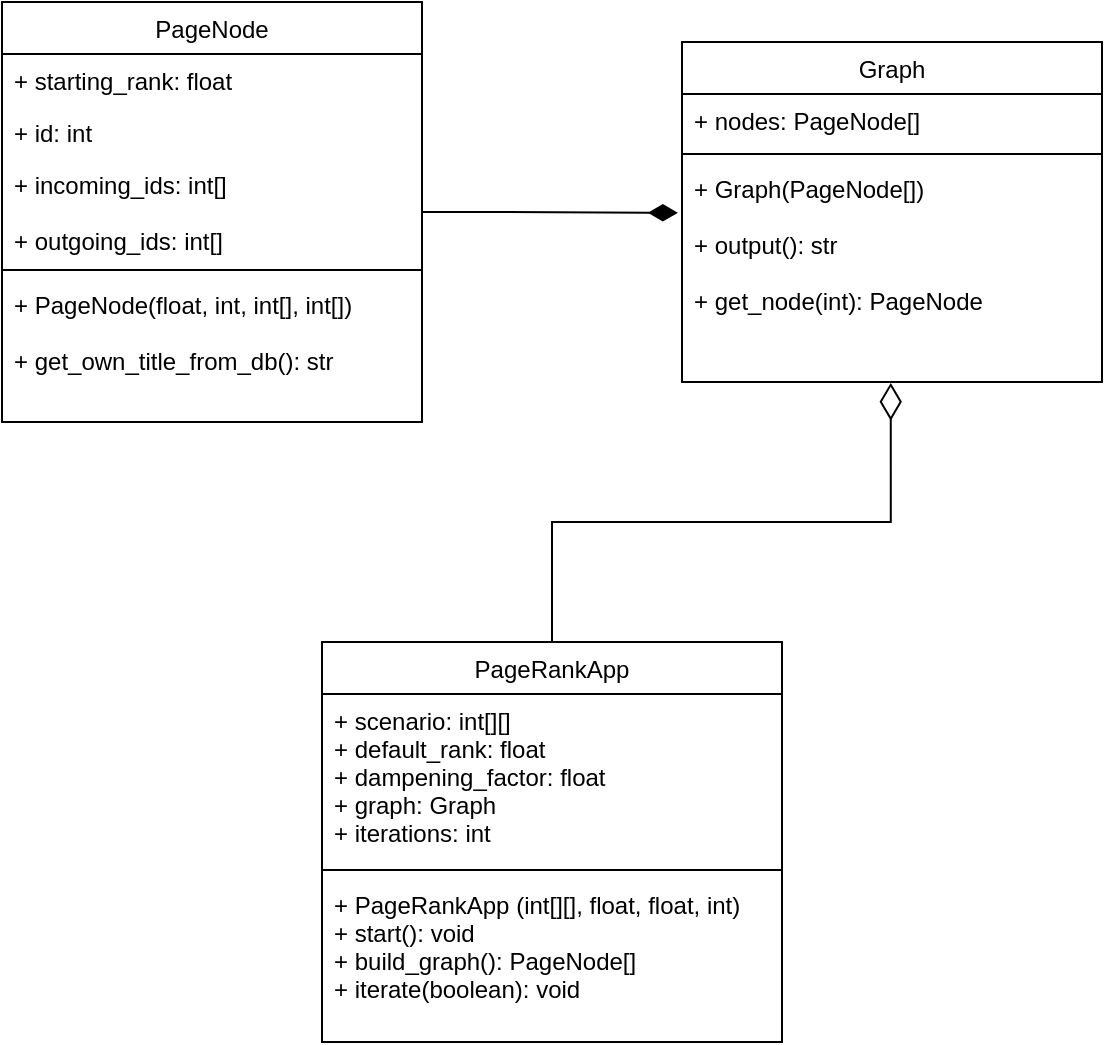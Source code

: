<mxfile version="15.4.0" type="device"><diagram id="9vl9HjF2mJL4dTLJ2h-M" name="Page-1"><mxGraphModel dx="976" dy="623" grid="1" gridSize="10" guides="1" tooltips="1" connect="1" arrows="1" fold="1" page="1" pageScale="1" pageWidth="850" pageHeight="1100" math="0" shadow="0"><root><mxCell id="0"/><mxCell id="1" parent="0"/><mxCell id="sRWbkkd1NUo54LiGsahJ-1" value="PageNode" style="swimlane;fontStyle=0;align=center;verticalAlign=top;childLayout=stackLayout;horizontal=1;startSize=26;horizontalStack=0;resizeParent=1;resizeLast=0;collapsible=1;marginBottom=0;rounded=0;shadow=0;strokeWidth=1;" parent="1" vertex="1"><mxGeometry x="110" y="120" width="210" height="210" as="geometry"><mxRectangle x="230" y="140" width="160" height="26" as="alternateBounds"/></mxGeometry></mxCell><mxCell id="sRWbkkd1NUo54LiGsahJ-2" value="+ starting_rank: float" style="text;align=left;verticalAlign=top;spacingLeft=4;spacingRight=4;overflow=hidden;rotatable=0;points=[[0,0.5],[1,0.5]];portConstraint=eastwest;" parent="sRWbkkd1NUo54LiGsahJ-1" vertex="1"><mxGeometry y="26" width="210" height="26" as="geometry"/></mxCell><mxCell id="sRWbkkd1NUo54LiGsahJ-3" value="+ id: int" style="text;align=left;verticalAlign=top;spacingLeft=4;spacingRight=4;overflow=hidden;rotatable=0;points=[[0,0.5],[1,0.5]];portConstraint=eastwest;rounded=0;shadow=0;html=0;" parent="sRWbkkd1NUo54LiGsahJ-1" vertex="1"><mxGeometry y="52" width="210" height="26" as="geometry"/></mxCell><mxCell id="sRWbkkd1NUo54LiGsahJ-4" value="+ incoming_ids: int[]&#10;&#10;+ outgoing_ids: int[]" style="text;align=left;verticalAlign=top;spacingLeft=4;spacingRight=4;overflow=hidden;rotatable=0;points=[[0,0.5],[1,0.5]];portConstraint=eastwest;rounded=0;shadow=0;html=0;" parent="sRWbkkd1NUo54LiGsahJ-1" vertex="1"><mxGeometry y="78" width="210" height="52" as="geometry"/></mxCell><mxCell id="sRWbkkd1NUo54LiGsahJ-5" value="" style="line;html=1;strokeWidth=1;align=left;verticalAlign=middle;spacingTop=-1;spacingLeft=3;spacingRight=3;rotatable=0;labelPosition=right;points=[];portConstraint=eastwest;" parent="sRWbkkd1NUo54LiGsahJ-1" vertex="1"><mxGeometry y="130" width="210" height="8" as="geometry"/></mxCell><mxCell id="sRWbkkd1NUo54LiGsahJ-6" value="+ PageNode(float, int, int[], int[])&#10;&#10;+ get_own_title_from_db(): str" style="text;align=left;verticalAlign=top;spacingLeft=4;spacingRight=4;overflow=hidden;rotatable=0;points=[[0,0.5],[1,0.5]];portConstraint=eastwest;rounded=0;shadow=0;html=0;" parent="sRWbkkd1NUo54LiGsahJ-1" vertex="1"><mxGeometry y="138" width="210" height="52" as="geometry"/></mxCell><mxCell id="sRWbkkd1NUo54LiGsahJ-7" value="Graph" style="swimlane;fontStyle=0;align=center;verticalAlign=top;childLayout=stackLayout;horizontal=1;startSize=26;horizontalStack=0;resizeParent=1;resizeLast=0;collapsible=1;marginBottom=0;rounded=0;shadow=0;strokeWidth=1;" parent="1" vertex="1"><mxGeometry x="450" y="140" width="210" height="170" as="geometry"><mxRectangle x="230" y="140" width="160" height="26" as="alternateBounds"/></mxGeometry></mxCell><mxCell id="sRWbkkd1NUo54LiGsahJ-8" value="+ nodes: PageNode[]" style="text;align=left;verticalAlign=top;spacingLeft=4;spacingRight=4;overflow=hidden;rotatable=0;points=[[0,0.5],[1,0.5]];portConstraint=eastwest;" parent="sRWbkkd1NUo54LiGsahJ-7" vertex="1"><mxGeometry y="26" width="210" height="26" as="geometry"/></mxCell><mxCell id="sRWbkkd1NUo54LiGsahJ-9" value="" style="line;html=1;strokeWidth=1;align=left;verticalAlign=middle;spacingTop=-1;spacingLeft=3;spacingRight=3;rotatable=0;labelPosition=right;points=[];portConstraint=eastwest;" parent="sRWbkkd1NUo54LiGsahJ-7" vertex="1"><mxGeometry y="52" width="210" height="8" as="geometry"/></mxCell><mxCell id="sRWbkkd1NUo54LiGsahJ-10" value="+ Graph(PageNode[])&#10;&#10;+ output(): str&#10;&#10;+ get_node(int): PageNode" style="text;align=left;verticalAlign=top;spacingLeft=4;spacingRight=4;overflow=hidden;rotatable=0;points=[[0,0.5],[1,0.5]];portConstraint=eastwest;rounded=0;shadow=0;html=0;" parent="sRWbkkd1NUo54LiGsahJ-7" vertex="1"><mxGeometry y="60" width="210" height="110" as="geometry"/></mxCell><mxCell id="sRWbkkd1NUo54LiGsahJ-11" style="edgeStyle=orthogonalEdgeStyle;rounded=0;orthogonalLoop=1;jettySize=auto;html=1;entryX=0.497;entryY=1.004;entryDx=0;entryDy=0;entryPerimeter=0;endArrow=diamondThin;endFill=0;endSize=16;startArrow=none;startFill=0;startSize=16;" parent="1" source="sRWbkkd1NUo54LiGsahJ-12" target="sRWbkkd1NUo54LiGsahJ-10" edge="1"><mxGeometry relative="1" as="geometry"/></mxCell><mxCell id="sRWbkkd1NUo54LiGsahJ-12" value="PageRankApp" style="swimlane;fontStyle=0;align=center;verticalAlign=top;childLayout=stackLayout;horizontal=1;startSize=26;horizontalStack=0;resizeParent=1;resizeLast=0;collapsible=1;marginBottom=0;rounded=0;shadow=0;strokeWidth=1;" parent="1" vertex="1"><mxGeometry x="270" y="440" width="230" height="200" as="geometry"><mxRectangle x="230" y="140" width="160" height="26" as="alternateBounds"/></mxGeometry></mxCell><mxCell id="sRWbkkd1NUo54LiGsahJ-13" value="+ scenario: int[][]&#10;+ default_rank: float&#10;+ dampening_factor: float&#10;+ graph: Graph&#10;+ iterations: int" style="text;align=left;verticalAlign=top;spacingLeft=4;spacingRight=4;overflow=hidden;rotatable=0;points=[[0,0.5],[1,0.5]];portConstraint=eastwest;" parent="sRWbkkd1NUo54LiGsahJ-12" vertex="1"><mxGeometry y="26" width="230" height="84" as="geometry"/></mxCell><mxCell id="sRWbkkd1NUo54LiGsahJ-14" value="" style="line;html=1;strokeWidth=1;align=left;verticalAlign=middle;spacingTop=-1;spacingLeft=3;spacingRight=3;rotatable=0;labelPosition=right;points=[];portConstraint=eastwest;" parent="sRWbkkd1NUo54LiGsahJ-12" vertex="1"><mxGeometry y="110" width="230" height="8" as="geometry"/></mxCell><mxCell id="sRWbkkd1NUo54LiGsahJ-15" value="+ PageRankApp (int[][], float, float, int)&#10;+ start(): void&#10;+ build_graph(): PageNode[]&#10;+ iterate(boolean): void&#10;&#10;" style="text;align=left;verticalAlign=top;spacingLeft=4;spacingRight=4;overflow=hidden;rotatable=0;points=[[0,0.5],[1,0.5]];portConstraint=eastwest;rounded=0;shadow=0;html=0;" parent="sRWbkkd1NUo54LiGsahJ-12" vertex="1"><mxGeometry y="118" width="230" height="72" as="geometry"/></mxCell><mxCell id="sRWbkkd1NUo54LiGsahJ-16" style="edgeStyle=orthogonalEdgeStyle;rounded=0;orthogonalLoop=1;jettySize=auto;html=1;entryX=-0.01;entryY=0.231;entryDx=0;entryDy=0;entryPerimeter=0;startArrow=none;startFill=0;endArrow=diamondThin;endFill=1;startSize=16;endSize=12;" parent="1" source="sRWbkkd1NUo54LiGsahJ-4" target="sRWbkkd1NUo54LiGsahJ-10" edge="1"><mxGeometry relative="1" as="geometry"><Array as="points"><mxPoint x="360" y="225"/><mxPoint x="360" y="225"/></Array></mxGeometry></mxCell></root></mxGraphModel></diagram></mxfile>